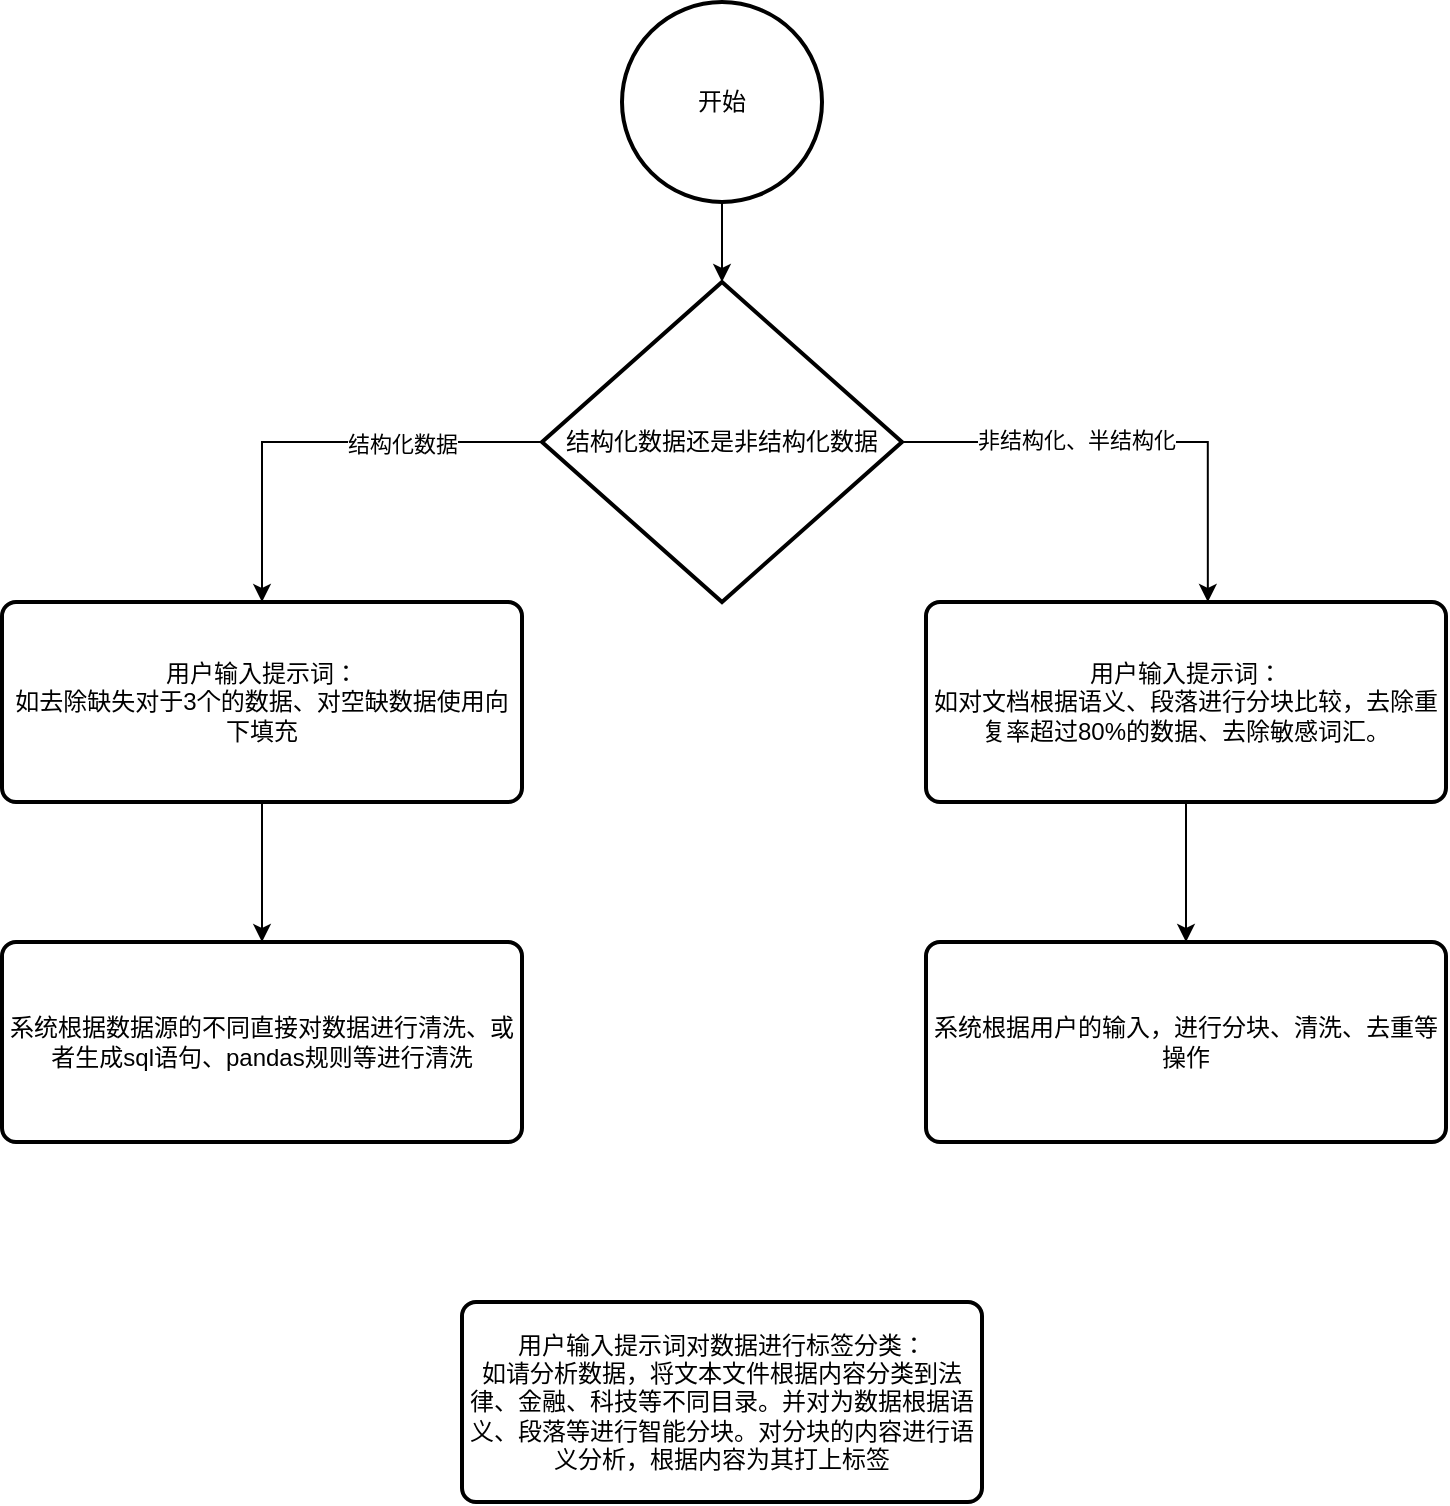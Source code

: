 <mxfile version="28.0.6">
  <diagram name="第 1 页" id="7rGuARo3LyD56dz1bq1E">
    <mxGraphModel dx="1034" dy="604" grid="1" gridSize="10" guides="1" tooltips="1" connect="1" arrows="1" fold="1" page="1" pageScale="1" pageWidth="1169" pageHeight="827" math="0" shadow="0">
      <root>
        <mxCell id="0" />
        <mxCell id="1" parent="0" />
        <mxCell id="oa7dabjQe_ooMTG9WSKU-2" value="开始" style="strokeWidth=2;html=1;shape=mxgraph.flowchart.start_2;whiteSpace=wrap;" parent="1" vertex="1">
          <mxGeometry x="430" y="30" width="100" height="100" as="geometry" />
        </mxCell>
        <mxCell id="oa7dabjQe_ooMTG9WSKU-8" style="edgeStyle=orthogonalEdgeStyle;rounded=0;orthogonalLoop=1;jettySize=auto;html=1;exitX=0;exitY=0.5;exitDx=0;exitDy=0;exitPerimeter=0;entryX=0.5;entryY=0;entryDx=0;entryDy=0;" parent="1" source="oa7dabjQe_ooMTG9WSKU-4" target="oa7dabjQe_ooMTG9WSKU-6" edge="1">
          <mxGeometry relative="1" as="geometry" />
        </mxCell>
        <mxCell id="oa7dabjQe_ooMTG9WSKU-9" value="结构化数据" style="edgeLabel;html=1;align=center;verticalAlign=middle;resizable=0;points=[];" parent="oa7dabjQe_ooMTG9WSKU-8" vertex="1" connectable="0">
          <mxGeometry x="-0.358" y="1" relative="1" as="geometry">
            <mxPoint as="offset" />
          </mxGeometry>
        </mxCell>
        <mxCell id="oa7dabjQe_ooMTG9WSKU-4" value="结构化数据还是非结构化数据" style="strokeWidth=2;html=1;shape=mxgraph.flowchart.decision;whiteSpace=wrap;" parent="1" vertex="1">
          <mxGeometry x="390" y="170" width="180" height="160" as="geometry" />
        </mxCell>
        <mxCell id="oa7dabjQe_ooMTG9WSKU-5" style="edgeStyle=orthogonalEdgeStyle;rounded=0;orthogonalLoop=1;jettySize=auto;html=1;exitX=0.5;exitY=1;exitDx=0;exitDy=0;exitPerimeter=0;entryX=0.5;entryY=0;entryDx=0;entryDy=0;entryPerimeter=0;" parent="1" source="oa7dabjQe_ooMTG9WSKU-2" target="oa7dabjQe_ooMTG9WSKU-4" edge="1">
          <mxGeometry relative="1" as="geometry" />
        </mxCell>
        <mxCell id="jdzAaUArkbH1sCb7SLQb-3" style="edgeStyle=orthogonalEdgeStyle;rounded=0;orthogonalLoop=1;jettySize=auto;html=1;exitX=0.5;exitY=1;exitDx=0;exitDy=0;" edge="1" parent="1" source="oa7dabjQe_ooMTG9WSKU-6" target="jdzAaUArkbH1sCb7SLQb-1">
          <mxGeometry relative="1" as="geometry" />
        </mxCell>
        <mxCell id="oa7dabjQe_ooMTG9WSKU-6" value="用户输入提示词：&lt;br&gt;如去除缺失对于3个的数据、对空缺数据使用向下填充" style="rounded=1;whiteSpace=wrap;html=1;absoluteArcSize=1;arcSize=14;strokeWidth=2;" parent="1" vertex="1">
          <mxGeometry x="120" y="330" width="260" height="100" as="geometry" />
        </mxCell>
        <mxCell id="jdzAaUArkbH1sCb7SLQb-4" style="edgeStyle=orthogonalEdgeStyle;rounded=0;orthogonalLoop=1;jettySize=auto;html=1;exitX=0.5;exitY=1;exitDx=0;exitDy=0;" edge="1" parent="1" source="oa7dabjQe_ooMTG9WSKU-7" target="jdzAaUArkbH1sCb7SLQb-2">
          <mxGeometry relative="1" as="geometry" />
        </mxCell>
        <mxCell id="oa7dabjQe_ooMTG9WSKU-7" value="用户输入提示词：&lt;br&gt;如对文档根据语义、段落进行分块比较，去除重复率超过80%的数据、去除敏感词汇。" style="rounded=1;whiteSpace=wrap;html=1;absoluteArcSize=1;arcSize=14;strokeWidth=2;" parent="1" vertex="1">
          <mxGeometry x="582" y="330" width="260" height="100" as="geometry" />
        </mxCell>
        <mxCell id="oa7dabjQe_ooMTG9WSKU-10" style="edgeStyle=orthogonalEdgeStyle;rounded=0;orthogonalLoop=1;jettySize=auto;html=1;exitX=1;exitY=0.5;exitDx=0;exitDy=0;exitPerimeter=0;entryX=0.542;entryY=0;entryDx=0;entryDy=0;entryPerimeter=0;" parent="1" source="oa7dabjQe_ooMTG9WSKU-4" target="oa7dabjQe_ooMTG9WSKU-7" edge="1">
          <mxGeometry relative="1" as="geometry" />
        </mxCell>
        <mxCell id="oa7dabjQe_ooMTG9WSKU-11" value="非结构化、半结构化" style="edgeLabel;html=1;align=center;verticalAlign=middle;resizable=0;points=[];" parent="oa7dabjQe_ooMTG9WSKU-10" vertex="1" connectable="0">
          <mxGeometry x="-0.258" y="1" relative="1" as="geometry">
            <mxPoint as="offset" />
          </mxGeometry>
        </mxCell>
        <mxCell id="jdzAaUArkbH1sCb7SLQb-1" value="系统根据数据源的不同直接对数据进行清洗、或者生成sql语句、pandas规则等进行清洗" style="rounded=1;whiteSpace=wrap;html=1;absoluteArcSize=1;arcSize=14;strokeWidth=2;" vertex="1" parent="1">
          <mxGeometry x="120" y="500" width="260" height="100" as="geometry" />
        </mxCell>
        <mxCell id="jdzAaUArkbH1sCb7SLQb-2" value="系统根据用户的输入，进行分块、清洗、去重等操作" style="rounded=1;whiteSpace=wrap;html=1;absoluteArcSize=1;arcSize=14;strokeWidth=2;" vertex="1" parent="1">
          <mxGeometry x="582" y="500" width="260" height="100" as="geometry" />
        </mxCell>
        <mxCell id="jdzAaUArkbH1sCb7SLQb-5" value="用户输入提示词对数据进行标签分类：&lt;div&gt;如请分析数据，将文本文件根据内容分类到法律、金融、科技等不同目录。并对为数据根据语义、段落等进行智能分块。对分块的内容进行语义分析，根据内容为其打上标签&lt;/div&gt;" style="rounded=1;whiteSpace=wrap;html=1;absoluteArcSize=1;arcSize=14;strokeWidth=2;" vertex="1" parent="1">
          <mxGeometry x="350" y="680" width="260" height="100" as="geometry" />
        </mxCell>
      </root>
    </mxGraphModel>
  </diagram>
</mxfile>
